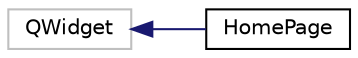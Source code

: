 digraph "Graphical Class Hierarchy"
{
 // LATEX_PDF_SIZE
  edge [fontname="Helvetica",fontsize="10",labelfontname="Helvetica",labelfontsize="10"];
  node [fontname="Helvetica",fontsize="10",shape=record];
  rankdir="LR";
  Node6 [label="QWidget",height=0.2,width=0.4,color="grey75", fillcolor="white", style="filled",tooltip=" "];
  Node6 -> Node0 [dir="back",color="midnightblue",fontsize="10",style="solid",fontname="Helvetica"];
  Node0 [label="HomePage",height=0.2,width=0.4,color="black", fillcolor="white", style="filled",URL="$classHomePage.html",tooltip=" "];
}
